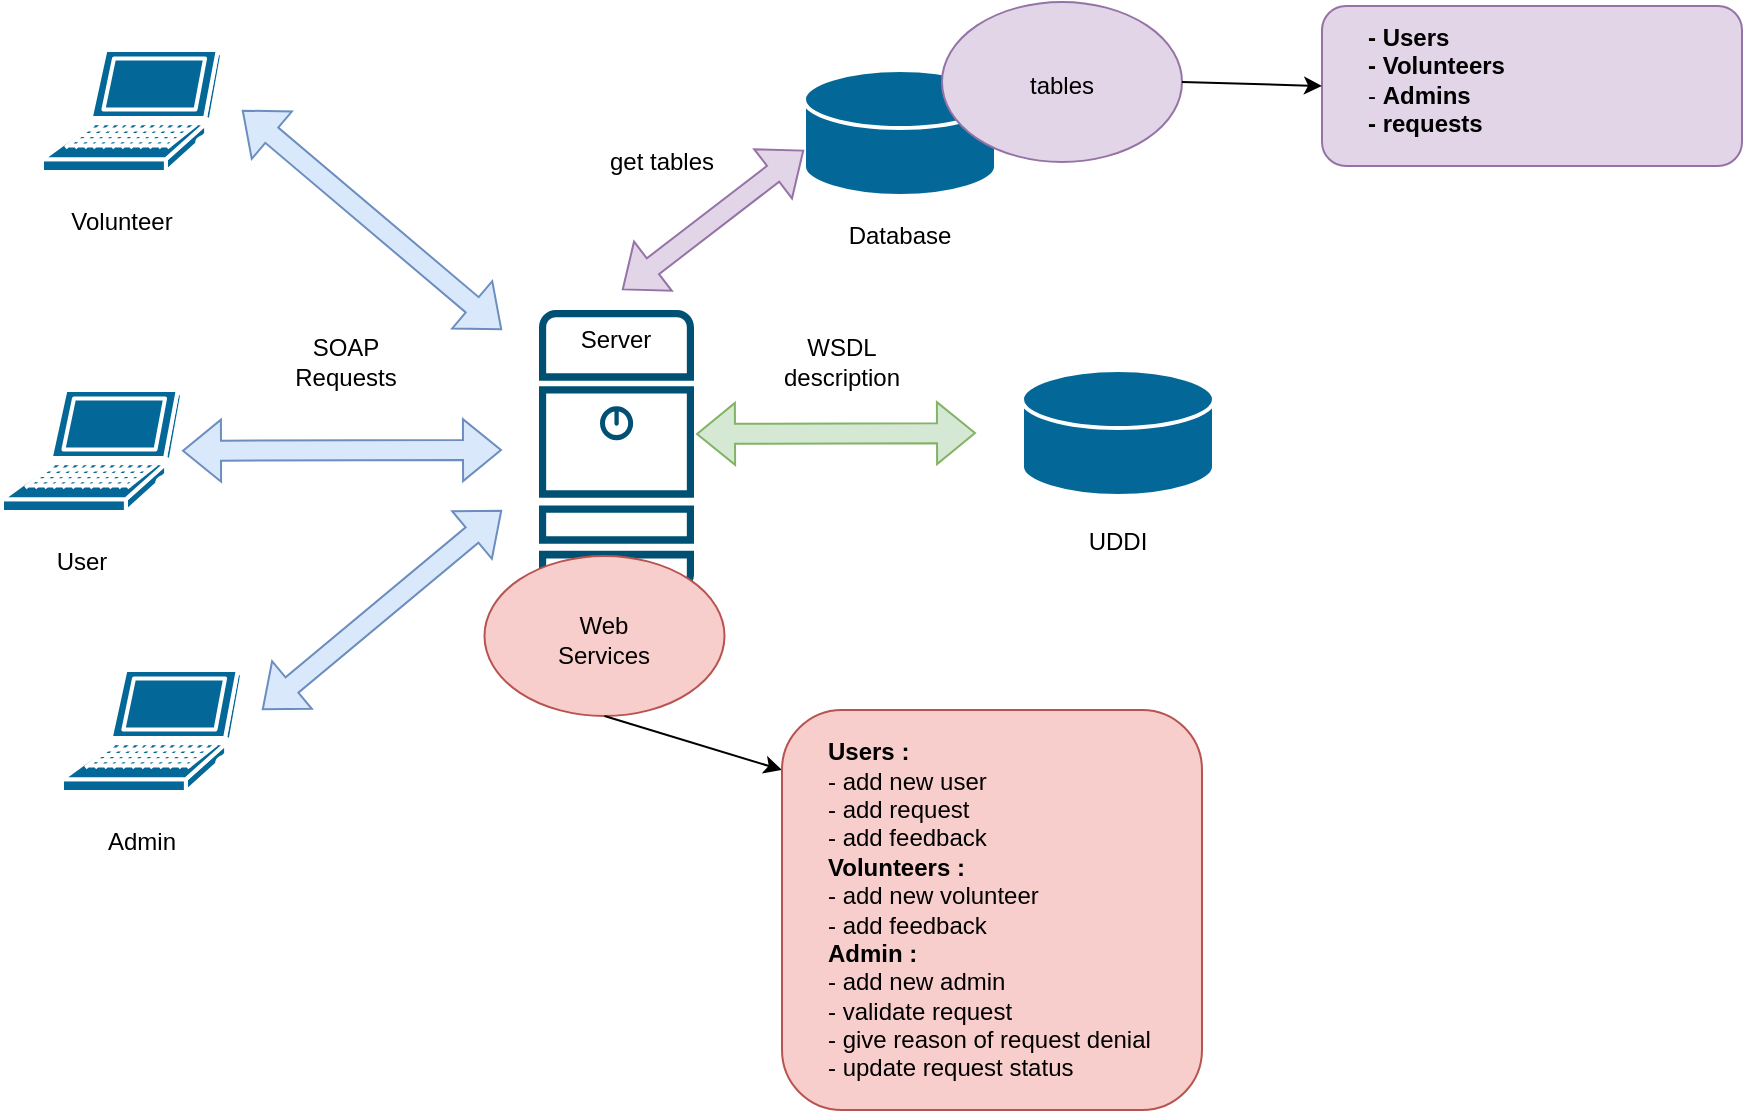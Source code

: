 <mxfile version="21.6.8" type="device">
  <diagram name="Página-1" id="gXFmd8Pl4dVpZkX6u5_r">
    <mxGraphModel dx="1588" dy="1038" grid="1" gridSize="10" guides="1" tooltips="1" connect="1" arrows="1" fold="1" page="1" pageScale="1" pageWidth="827" pageHeight="1169" math="0" shadow="0">
      <root>
        <mxCell id="0" />
        <mxCell id="1" parent="0" />
        <mxCell id="BgC6ItMGSIDItKIl8nBi-3" value="" style="sketch=0;points=[[0.015,0.015,0],[0.985,0.015,0],[0.985,0.985,0],[0.015,0.985,0],[0.25,0,0],[0.5,0,0],[0.75,0,0],[1,0.25,0],[1,0.5,0],[1,0.75,0],[0.75,1,0],[0.5,1,0],[0.25,1,0],[0,0.75,0],[0,0.5,0],[0,0.25,0]];verticalLabelPosition=bottom;html=1;verticalAlign=top;aspect=fixed;align=center;pointerEvents=1;shape=mxgraph.cisco19.server;fillColor=#005073;strokeColor=none;" vertex="1" parent="1">
          <mxGeometry x="368.5" y="170" width="77.5" height="140.91" as="geometry" />
        </mxCell>
        <mxCell id="BgC6ItMGSIDItKIl8nBi-12" value="" style="ellipse;whiteSpace=wrap;html=1;fillColor=#f8cecc;strokeColor=#b85450;" vertex="1" parent="1">
          <mxGeometry x="341.25" y="293" width="120" height="80" as="geometry" />
        </mxCell>
        <mxCell id="BgC6ItMGSIDItKIl8nBi-2" value="" style="shape=mxgraph.cisco.computers_and_peripherals.laptop;sketch=0;html=1;pointerEvents=1;dashed=0;fillColor=#036897;strokeColor=#ffffff;strokeWidth=2;verticalLabelPosition=bottom;verticalAlign=top;align=center;outlineConnect=0;" vertex="1" parent="1">
          <mxGeometry x="100" y="210" width="90" height="61" as="geometry" />
        </mxCell>
        <mxCell id="BgC6ItMGSIDItKIl8nBi-5" value="User" style="text;html=1;strokeColor=none;fillColor=none;align=center;verticalAlign=middle;whiteSpace=wrap;rounded=0;" vertex="1" parent="1">
          <mxGeometry x="110" y="280.91" width="60" height="30" as="geometry" />
        </mxCell>
        <mxCell id="BgC6ItMGSIDItKIl8nBi-6" value="Web Services" style="text;html=1;strokeColor=none;fillColor=none;align=center;verticalAlign=middle;whiteSpace=wrap;rounded=0;" vertex="1" parent="1">
          <mxGeometry x="371.25" y="320" width="60" height="30" as="geometry" />
        </mxCell>
        <mxCell id="BgC6ItMGSIDItKIl8nBi-7" value="" style="shape=mxgraph.cisco.computers_and_peripherals.laptop;sketch=0;html=1;pointerEvents=1;dashed=0;fillColor=#036897;strokeColor=#ffffff;strokeWidth=2;verticalLabelPosition=bottom;verticalAlign=top;align=center;outlineConnect=0;" vertex="1" parent="1">
          <mxGeometry x="120" y="40" width="90" height="61" as="geometry" />
        </mxCell>
        <mxCell id="BgC6ItMGSIDItKIl8nBi-8" value="Volunteer" style="text;html=1;strokeColor=none;fillColor=none;align=center;verticalAlign=middle;whiteSpace=wrap;rounded=0;" vertex="1" parent="1">
          <mxGeometry x="130" y="110.91" width="60" height="30" as="geometry" />
        </mxCell>
        <mxCell id="BgC6ItMGSIDItKIl8nBi-9" value="" style="shape=mxgraph.cisco.computers_and_peripherals.laptop;sketch=0;html=1;pointerEvents=1;dashed=0;fillColor=#036897;strokeColor=#ffffff;strokeWidth=2;verticalLabelPosition=bottom;verticalAlign=top;align=center;outlineConnect=0;" vertex="1" parent="1">
          <mxGeometry x="130" y="350" width="90" height="61" as="geometry" />
        </mxCell>
        <mxCell id="BgC6ItMGSIDItKIl8nBi-10" value="Admin" style="text;html=1;strokeColor=none;fillColor=none;align=center;verticalAlign=middle;whiteSpace=wrap;rounded=0;" vertex="1" parent="1">
          <mxGeometry x="140" y="420.91" width="60" height="30" as="geometry" />
        </mxCell>
        <mxCell id="BgC6ItMGSIDItKIl8nBi-11" value="UDDI" style="text;html=1;strokeColor=none;fillColor=none;align=center;verticalAlign=middle;whiteSpace=wrap;rounded=0;" vertex="1" parent="1">
          <mxGeometry x="628" y="271" width="60" height="30" as="geometry" />
        </mxCell>
        <mxCell id="BgC6ItMGSIDItKIl8nBi-14" value="" style="endArrow=classic;html=1;rounded=0;exitX=0.5;exitY=1;exitDx=0;exitDy=0;" edge="1" parent="1" source="BgC6ItMGSIDItKIl8nBi-12">
          <mxGeometry width="50" height="50" relative="1" as="geometry">
            <mxPoint x="380" y="300" as="sourcePoint" />
            <mxPoint x="490" y="400" as="targetPoint" />
          </mxGeometry>
        </mxCell>
        <mxCell id="BgC6ItMGSIDItKIl8nBi-17" value="" style="rounded=1;whiteSpace=wrap;html=1;fillColor=#f8cecc;strokeColor=#b85450;" vertex="1" parent="1">
          <mxGeometry x="490" y="370" width="210" height="200" as="geometry" />
        </mxCell>
        <mxCell id="BgC6ItMGSIDItKIl8nBi-18" value="&lt;b&gt;Users :&amp;nbsp;&lt;/b&gt;&lt;br&gt;- add new user&lt;br&gt;- add request&lt;br&gt;- add feedback&amp;nbsp;&lt;br style=&quot;border-color: var(--border-color);&quot;&gt;&lt;b&gt;Volunteers :&amp;nbsp;&lt;/b&gt;&lt;br&gt;- add new volunteer&amp;nbsp;&lt;br&gt;- add feedback&amp;nbsp;&lt;br&gt;&lt;b&gt;Admin :&amp;nbsp;&lt;br&gt;&lt;/b&gt;- add new admin&amp;nbsp;&lt;br style=&quot;border-color: var(--border-color);&quot;&gt;- validate request&lt;br&gt;- give reason of request denial&amp;nbsp;&lt;br&gt;- update request status" style="text;html=1;strokeColor=none;fillColor=none;align=left;verticalAlign=middle;whiteSpace=wrap;rounded=0;" vertex="1" parent="1">
          <mxGeometry x="511" y="390.91" width="170" height="159.09" as="geometry" />
        </mxCell>
        <mxCell id="BgC6ItMGSIDItKIl8nBi-23" value="SOAP Requests" style="text;html=1;strokeColor=none;fillColor=none;align=center;verticalAlign=middle;whiteSpace=wrap;rounded=0;" vertex="1" parent="1">
          <mxGeometry x="242" y="181" width="60" height="30" as="geometry" />
        </mxCell>
        <mxCell id="BgC6ItMGSIDItKIl8nBi-24" value="" style="shape=flexArrow;endArrow=classic;startArrow=classic;html=1;rounded=0;entryX=0;entryY=0.5;entryDx=0;entryDy=0;entryPerimeter=0;fillColor=#d5e8d4;strokeColor=#82b366;" edge="1" parent="1">
          <mxGeometry width="100" height="100" relative="1" as="geometry">
            <mxPoint x="447" y="232" as="sourcePoint" />
            <mxPoint x="587" y="231.5" as="targetPoint" />
          </mxGeometry>
        </mxCell>
        <mxCell id="BgC6ItMGSIDItKIl8nBi-26" value="" style="shape=flexArrow;endArrow=classic;startArrow=classic;html=1;rounded=0;fillColor=#dae8fc;strokeColor=#6c8ebf;" edge="1" parent="1" source="BgC6ItMGSIDItKIl8nBi-2">
          <mxGeometry width="100" height="100" relative="1" as="geometry">
            <mxPoint x="202" y="300" as="sourcePoint" />
            <mxPoint x="350" y="240" as="targetPoint" />
          </mxGeometry>
        </mxCell>
        <mxCell id="BgC6ItMGSIDItKIl8nBi-27" value="" style="shape=flexArrow;endArrow=classic;startArrow=classic;html=1;rounded=0;fillColor=#dae8fc;strokeColor=#6c8ebf;" edge="1" parent="1">
          <mxGeometry width="100" height="100" relative="1" as="geometry">
            <mxPoint x="230" y="370" as="sourcePoint" />
            <mxPoint x="350" y="270" as="targetPoint" />
          </mxGeometry>
        </mxCell>
        <mxCell id="BgC6ItMGSIDItKIl8nBi-28" value="" style="shape=flexArrow;endArrow=classic;startArrow=classic;html=1;rounded=0;fillColor=#dae8fc;strokeColor=#6c8ebf;" edge="1" parent="1">
          <mxGeometry width="100" height="100" relative="1" as="geometry">
            <mxPoint x="220" y="70" as="sourcePoint" />
            <mxPoint x="350" y="180" as="targetPoint" />
          </mxGeometry>
        </mxCell>
        <mxCell id="BgC6ItMGSIDItKIl8nBi-29" value="WSDL description" style="text;html=1;strokeColor=none;fillColor=none;align=center;verticalAlign=middle;whiteSpace=wrap;rounded=0;" vertex="1" parent="1">
          <mxGeometry x="490" y="181" width="60" height="30" as="geometry" />
        </mxCell>
        <mxCell id="BgC6ItMGSIDItKIl8nBi-34" value="" style="shape=mxgraph.cisco.storage.relational_database;html=1;pointerEvents=1;dashed=0;fillColor=#036897;strokeColor=#ffffff;strokeWidth=2;verticalLabelPosition=bottom;verticalAlign=top;align=center;outlineConnect=0;" vertex="1" parent="1">
          <mxGeometry x="610" y="200" width="96" height="63" as="geometry" />
        </mxCell>
        <mxCell id="BgC6ItMGSIDItKIl8nBi-36" value="Database" style="text;html=1;strokeColor=none;fillColor=none;align=center;verticalAlign=middle;whiteSpace=wrap;rounded=0;" vertex="1" parent="1">
          <mxGeometry x="519" y="118" width="60" height="30" as="geometry" />
        </mxCell>
        <mxCell id="BgC6ItMGSIDItKIl8nBi-37" value="" style="shape=mxgraph.cisco.storage.relational_database;html=1;pointerEvents=1;dashed=0;fillColor=#036897;strokeColor=#ffffff;strokeWidth=2;verticalLabelPosition=bottom;verticalAlign=top;align=center;outlineConnect=0;" vertex="1" parent="1">
          <mxGeometry x="501" y="50" width="96" height="63" as="geometry" />
        </mxCell>
        <mxCell id="BgC6ItMGSIDItKIl8nBi-38" value="Server" style="text;html=1;strokeColor=none;fillColor=none;align=center;verticalAlign=middle;whiteSpace=wrap;rounded=0;" vertex="1" parent="1">
          <mxGeometry x="377.25" y="170" width="60" height="30" as="geometry" />
        </mxCell>
        <mxCell id="BgC6ItMGSIDItKIl8nBi-39" value="" style="shape=flexArrow;endArrow=classic;startArrow=classic;html=1;rounded=0;entryX=0;entryY=0.5;entryDx=0;entryDy=0;entryPerimeter=0;fillColor=#e1d5e7;strokeColor=#9673a6;" edge="1" parent="1">
          <mxGeometry width="100" height="100" relative="1" as="geometry">
            <mxPoint x="410" y="160" as="sourcePoint" />
            <mxPoint x="501" y="90" as="targetPoint" />
          </mxGeometry>
        </mxCell>
        <mxCell id="BgC6ItMGSIDItKIl8nBi-40" value="get tables" style="text;html=1;strokeColor=none;fillColor=none;align=center;verticalAlign=middle;whiteSpace=wrap;rounded=0;" vertex="1" parent="1">
          <mxGeometry x="400" y="80.91" width="60" height="30" as="geometry" />
        </mxCell>
        <mxCell id="BgC6ItMGSIDItKIl8nBi-41" value="" style="ellipse;whiteSpace=wrap;html=1;fillColor=#e1d5e7;strokeColor=#9673a6;" vertex="1" parent="1">
          <mxGeometry x="570" y="16" width="120" height="80" as="geometry" />
        </mxCell>
        <mxCell id="BgC6ItMGSIDItKIl8nBi-42" value="tables" style="text;html=1;strokeColor=none;fillColor=none;align=center;verticalAlign=middle;whiteSpace=wrap;rounded=0;" vertex="1" parent="1">
          <mxGeometry x="600" y="43" width="60" height="30" as="geometry" />
        </mxCell>
        <mxCell id="BgC6ItMGSIDItKIl8nBi-44" value="" style="rounded=1;whiteSpace=wrap;html=1;fillColor=#e1d5e7;strokeColor=#9673a6;" vertex="1" parent="1">
          <mxGeometry x="760" y="18" width="210" height="80" as="geometry" />
        </mxCell>
        <mxCell id="BgC6ItMGSIDItKIl8nBi-45" value="&lt;b&gt;- Users&lt;br&gt;&lt;/b&gt;&lt;b&gt;- Volunteers&lt;/b&gt;&lt;br&gt;-&amp;nbsp;&lt;b&gt;Admins&amp;nbsp;&lt;br&gt;- requests&lt;br&gt;&lt;/b&gt;" style="text;html=1;strokeColor=none;fillColor=none;align=left;verticalAlign=middle;whiteSpace=wrap;rounded=0;" vertex="1" parent="1">
          <mxGeometry x="781" y="21.91" width="170" height="66.09" as="geometry" />
        </mxCell>
        <mxCell id="BgC6ItMGSIDItKIl8nBi-46" value="" style="endArrow=classic;html=1;rounded=0;exitX=1;exitY=0.5;exitDx=0;exitDy=0;entryX=0;entryY=0.5;entryDx=0;entryDy=0;" edge="1" parent="1" source="BgC6ItMGSIDItKIl8nBi-41" target="BgC6ItMGSIDItKIl8nBi-44">
          <mxGeometry width="50" height="50" relative="1" as="geometry">
            <mxPoint x="820" y="150" as="sourcePoint" />
            <mxPoint x="870" y="100" as="targetPoint" />
          </mxGeometry>
        </mxCell>
      </root>
    </mxGraphModel>
  </diagram>
</mxfile>

